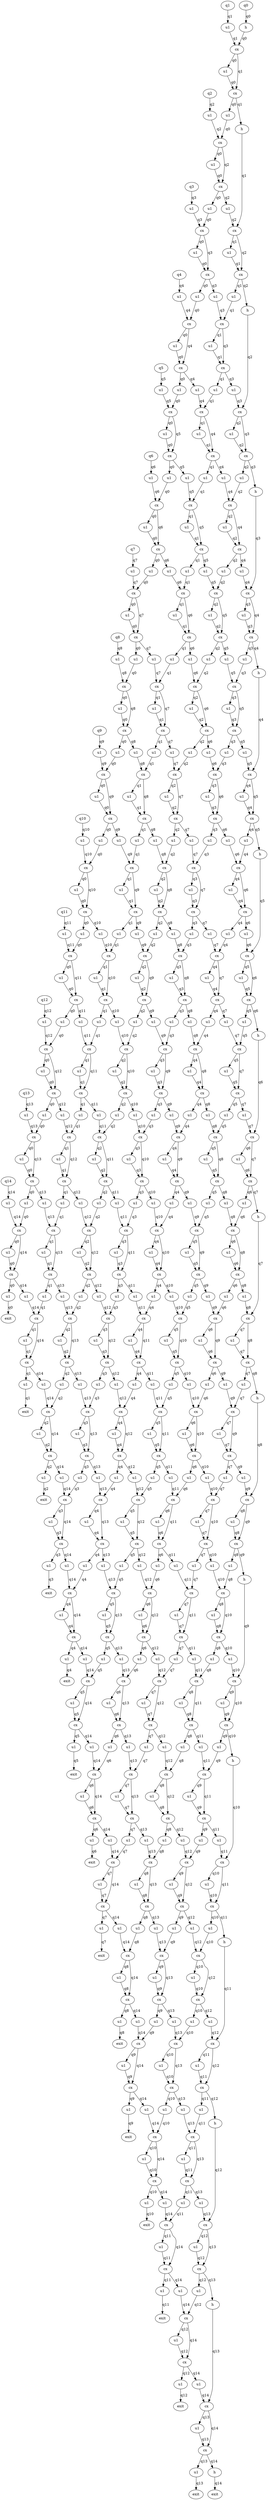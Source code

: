 digraph  {
h_0 [label=h, line=4, order=1];
u1_2 [label=u1, line=5, order=2];
cx_4 [label=cx, line=6, order=3];
u1_7 [label=u1, line=7, order=4];
cx_9 [label=cx, line=8, order=5];
u1_12 [label=u1, line=9, order=6];
h_14 [label=h, line=10, order=7];
u1_16 [label=u1, line=11, order=8];
cx_18 [label=cx, line=12, order=9];
u1_21 [label=u1, line=13, order=10];
cx_23 [label=cx, line=14, order=11];
u1_26 [label=u1, line=15, order=12];
u1_28 [label=u1, line=16, order=13];
cx_30 [label=cx, line=17, order=14];
u1_33 [label=u1, line=18, order=15];
cx_35 [label=cx, line=19, order=16];
u1_38 [label=u1, line=20, order=17];
h_40 [label=h, line=21, order=18];
u1_42 [label=u1, line=22, order=19];
cx_44 [label=cx, line=23, order=20];
u1_47 [label=u1, line=24, order=21];
cx_49 [label=cx, line=25, order=22];
u1_52 [label=u1, line=26, order=23];
u1_54 [label=u1, line=27, order=24];
cx_56 [label=cx, line=28, order=25];
u1_59 [label=u1, line=29, order=26];
cx_61 [label=cx, line=30, order=27];
u1_64 [label=u1, line=31, order=28];
u1_66 [label=u1, line=32, order=29];
cx_68 [label=cx, line=33, order=30];
u1_71 [label=u1, line=34, order=31];
cx_73 [label=cx, line=35, order=32];
u1_76 [label=u1, line=36, order=33];
h_78 [label=h, line=37, order=34];
u1_80 [label=u1, line=38, order=35];
cx_82 [label=cx, line=39, order=36];
u1_85 [label=u1, line=40, order=37];
cx_87 [label=cx, line=41, order=38];
u1_90 [label=u1, line=42, order=39];
u1_92 [label=u1, line=43, order=40];
cx_94 [label=cx, line=44, order=41];
u1_97 [label=u1, line=45, order=42];
cx_99 [label=cx, line=46, order=43];
u1_102 [label=u1, line=47, order=44];
u1_104 [label=u1, line=48, order=45];
cx_106 [label=cx, line=49, order=46];
u1_109 [label=u1, line=50, order=47];
cx_111 [label=cx, line=51, order=48];
u1_114 [label=u1, line=52, order=49];
u1_116 [label=u1, line=53, order=50];
cx_118 [label=cx, line=54, order=51];
u1_121 [label=u1, line=55, order=52];
cx_123 [label=cx, line=56, order=53];
u1_126 [label=u1, line=57, order=54];
h_128 [label=h, line=58, order=55];
u1_130 [label=u1, line=59, order=56];
cx_132 [label=cx, line=60, order=57];
u1_135 [label=u1, line=61, order=58];
cx_137 [label=cx, line=62, order=59];
u1_140 [label=u1, line=63, order=60];
u1_142 [label=u1, line=64, order=61];
cx_144 [label=cx, line=65, order=62];
u1_147 [label=u1, line=66, order=63];
cx_149 [label=cx, line=67, order=64];
u1_152 [label=u1, line=68, order=65];
u1_154 [label=u1, line=69, order=66];
cx_156 [label=cx, line=70, order=67];
u1_159 [label=u1, line=71, order=68];
cx_161 [label=cx, line=72, order=69];
u1_164 [label=u1, line=73, order=70];
u1_166 [label=u1, line=74, order=71];
cx_168 [label=cx, line=75, order=72];
u1_171 [label=u1, line=76, order=73];
cx_173 [label=cx, line=77, order=74];
u1_176 [label=u1, line=78, order=75];
u1_178 [label=u1, line=79, order=76];
cx_180 [label=cx, line=80, order=77];
u1_183 [label=u1, line=81, order=78];
cx_185 [label=cx, line=82, order=79];
u1_188 [label=u1, line=83, order=80];
h_190 [label=h, line=84, order=81];
u1_192 [label=u1, line=85, order=82];
cx_194 [label=cx, line=86, order=83];
u1_197 [label=u1, line=87, order=84];
cx_199 [label=cx, line=88, order=85];
u1_202 [label=u1, line=89, order=86];
u1_204 [label=u1, line=90, order=87];
cx_206 [label=cx, line=91, order=88];
u1_209 [label=u1, line=92, order=89];
cx_211 [label=cx, line=93, order=90];
u1_214 [label=u1, line=94, order=91];
u1_216 [label=u1, line=95, order=92];
cx_218 [label=cx, line=96, order=93];
u1_221 [label=u1, line=97, order=94];
cx_223 [label=cx, line=98, order=95];
u1_226 [label=u1, line=99, order=96];
u1_228 [label=u1, line=100, order=97];
cx_230 [label=cx, line=101, order=98];
u1_233 [label=u1, line=102, order=99];
cx_235 [label=cx, line=103, order=100];
u1_238 [label=u1, line=104, order=101];
u1_240 [label=u1, line=105, order=102];
cx_242 [label=cx, line=106, order=103];
u1_245 [label=u1, line=107, order=104];
cx_247 [label=cx, line=108, order=105];
u1_250 [label=u1, line=109, order=106];
u1_252 [label=u1, line=110, order=107];
cx_254 [label=cx, line=111, order=108];
u1_257 [label=u1, line=112, order=109];
cx_259 [label=cx, line=113, order=110];
u1_262 [label=u1, line=114, order=111];
h_264 [label=h, line=115, order=112];
u1_266 [label=u1, line=116, order=113];
cx_268 [label=cx, line=117, order=114];
u1_271 [label=u1, line=118, order=115];
cx_273 [label=cx, line=119, order=116];
u1_276 [label=u1, line=120, order=117];
u1_278 [label=u1, line=121, order=118];
cx_280 [label=cx, line=122, order=119];
u1_283 [label=u1, line=123, order=120];
cx_285 [label=cx, line=124, order=121];
u1_288 [label=u1, line=125, order=122];
u1_290 [label=u1, line=126, order=123];
cx_292 [label=cx, line=127, order=124];
u1_295 [label=u1, line=128, order=125];
cx_297 [label=cx, line=129, order=126];
u1_300 [label=u1, line=130, order=127];
u1_302 [label=u1, line=131, order=128];
cx_304 [label=cx, line=132, order=129];
u1_307 [label=u1, line=133, order=130];
cx_309 [label=cx, line=134, order=131];
u1_312 [label=u1, line=135, order=132];
u1_314 [label=u1, line=136, order=133];
cx_316 [label=cx, line=137, order=134];
u1_319 [label=u1, line=138, order=135];
cx_321 [label=cx, line=139, order=136];
u1_324 [label=u1, line=140, order=137];
u1_326 [label=u1, line=141, order=138];
cx_328 [label=cx, line=142, order=139];
u1_331 [label=u1, line=143, order=140];
cx_333 [label=cx, line=144, order=141];
u1_336 [label=u1, line=145, order=142];
u1_338 [label=u1, line=146, order=143];
cx_340 [label=cx, line=147, order=144];
u1_343 [label=u1, line=148, order=145];
cx_345 [label=cx, line=149, order=146];
u1_348 [label=u1, line=150, order=147];
h_350 [label=h, line=151, order=148];
u1_352 [label=u1, line=152, order=149];
cx_354 [label=cx, line=153, order=150];
u1_357 [label=u1, line=154, order=151];
cx_359 [label=cx, line=155, order=152];
u1_362 [label=u1, line=156, order=153];
u1_364 [label=u1, line=157, order=154];
cx_366 [label=cx, line=158, order=155];
u1_369 [label=u1, line=159, order=156];
cx_371 [label=cx, line=160, order=157];
u1_374 [label=u1, line=161, order=158];
u1_376 [label=u1, line=162, order=159];
cx_378 [label=cx, line=163, order=160];
u1_381 [label=u1, line=164, order=161];
cx_383 [label=cx, line=165, order=162];
u1_386 [label=u1, line=166, order=163];
u1_388 [label=u1, line=167, order=164];
cx_390 [label=cx, line=168, order=165];
u1_393 [label=u1, line=169, order=166];
cx_395 [label=cx, line=170, order=167];
u1_398 [label=u1, line=171, order=168];
u1_400 [label=u1, line=172, order=169];
cx_402 [label=cx, line=173, order=170];
u1_405 [label=u1, line=174, order=171];
cx_407 [label=cx, line=175, order=172];
u1_410 [label=u1, line=176, order=173];
u1_412 [label=u1, line=177, order=174];
cx_414 [label=cx, line=178, order=175];
u1_417 [label=u1, line=179, order=176];
cx_419 [label=cx, line=180, order=177];
u1_422 [label=u1, line=181, order=178];
u1_424 [label=u1, line=182, order=179];
cx_426 [label=cx, line=183, order=180];
u1_429 [label=u1, line=184, order=181];
cx_431 [label=cx, line=185, order=182];
u1_434 [label=u1, line=186, order=183];
u1_436 [label=u1, line=187, order=184];
cx_438 [label=cx, line=188, order=185];
u1_441 [label=u1, line=189, order=186];
cx_443 [label=cx, line=190, order=187];
u1_446 [label=u1, line=191, order=188];
h_448 [label=h, line=192, order=189];
u1_450 [label=u1, line=193, order=190];
cx_452 [label=cx, line=194, order=191];
u1_455 [label=u1, line=195, order=192];
cx_457 [label=cx, line=196, order=193];
u1_460 [label=u1, line=197, order=194];
u1_462 [label=u1, line=198, order=195];
cx_464 [label=cx, line=199, order=196];
u1_467 [label=u1, line=200, order=197];
cx_469 [label=cx, line=201, order=198];
u1_472 [label=u1, line=202, order=199];
u1_474 [label=u1, line=203, order=200];
cx_476 [label=cx, line=204, order=201];
u1_479 [label=u1, line=205, order=202];
cx_481 [label=cx, line=206, order=203];
u1_484 [label=u1, line=207, order=204];
u1_486 [label=u1, line=208, order=205];
cx_488 [label=cx, line=209, order=206];
u1_491 [label=u1, line=210, order=207];
cx_493 [label=cx, line=211, order=208];
u1_496 [label=u1, line=212, order=209];
u1_498 [label=u1, line=213, order=210];
cx_500 [label=cx, line=214, order=211];
u1_503 [label=u1, line=215, order=212];
cx_505 [label=cx, line=216, order=213];
u1_508 [label=u1, line=217, order=214];
u1_510 [label=u1, line=218, order=215];
cx_512 [label=cx, line=219, order=216];
u1_515 [label=u1, line=220, order=217];
cx_517 [label=cx, line=221, order=218];
u1_520 [label=u1, line=222, order=219];
u1_522 [label=u1, line=223, order=220];
cx_524 [label=cx, line=224, order=221];
u1_527 [label=u1, line=225, order=222];
cx_529 [label=cx, line=226, order=223];
u1_532 [label=u1, line=227, order=224];
u1_534 [label=u1, line=228, order=225];
cx_536 [label=cx, line=229, order=226];
u1_539 [label=u1, line=230, order=227];
cx_541 [label=cx, line=231, order=228];
u1_544 [label=u1, line=232, order=229];
u1_546 [label=u1, line=233, order=230];
cx_548 [label=cx, line=234, order=231];
u1_551 [label=u1, line=235, order=232];
cx_553 [label=cx, line=236, order=233];
u1_556 [label=u1, line=237, order=234];
h_558 [label=h, line=238, order=235];
u1_560 [label=u1, line=239, order=236];
cx_562 [label=cx, line=240, order=237];
u1_565 [label=u1, line=241, order=238];
cx_567 [label=cx, line=242, order=239];
u1_570 [label=u1, line=243, order=240];
u1_572 [label=u1, line=244, order=241];
cx_574 [label=cx, line=245, order=242];
u1_577 [label=u1, line=246, order=243];
cx_579 [label=cx, line=247, order=244];
u1_582 [label=u1, line=248, order=245];
u1_584 [label=u1, line=249, order=246];
cx_586 [label=cx, line=250, order=247];
u1_589 [label=u1, line=251, order=248];
cx_591 [label=cx, line=252, order=249];
u1_594 [label=u1, line=253, order=250];
u1_596 [label=u1, line=254, order=251];
cx_598 [label=cx, line=255, order=252];
u1_601 [label=u1, line=256, order=253];
cx_603 [label=cx, line=257, order=254];
u1_606 [label=u1, line=258, order=255];
u1_608 [label=u1, line=259, order=256];
cx_610 [label=cx, line=260, order=257];
u1_613 [label=u1, line=261, order=258];
cx_615 [label=cx, line=262, order=259];
u1_618 [label=u1, line=263, order=260];
u1_620 [label=u1, line=264, order=261];
cx_622 [label=cx, line=265, order=262];
u1_625 [label=u1, line=266, order=263];
cx_627 [label=cx, line=267, order=264];
u1_630 [label=u1, line=268, order=265];
u1_632 [label=u1, line=269, order=266];
cx_634 [label=cx, line=270, order=267];
u1_637 [label=u1, line=271, order=268];
cx_639 [label=cx, line=272, order=269];
u1_642 [label=u1, line=273, order=270];
u1_644 [label=u1, line=274, order=271];
cx_646 [label=cx, line=275, order=272];
u1_649 [label=u1, line=276, order=273];
cx_651 [label=cx, line=277, order=274];
u1_654 [label=u1, line=278, order=275];
u1_656 [label=u1, line=279, order=276];
cx_658 [label=cx, line=280, order=277];
u1_661 [label=u1, line=281, order=278];
cx_663 [label=cx, line=282, order=279];
u1_666 [label=u1, line=283, order=280];
u1_668 [label=u1, line=284, order=281];
cx_670 [label=cx, line=285, order=282];
u1_673 [label=u1, line=286, order=283];
cx_675 [label=cx, line=287, order=284];
u1_678 [label=u1, line=288, order=285];
h_680 [label=h, line=289, order=286];
u1_682 [label=u1, line=290, order=287];
cx_684 [label=cx, line=291, order=288];
u1_687 [label=u1, line=292, order=289];
cx_689 [label=cx, line=293, order=290];
u1_692 [label=u1, line=294, order=291];
u1_694 [label=u1, line=295, order=292];
cx_696 [label=cx, line=296, order=293];
u1_699 [label=u1, line=297, order=294];
cx_701 [label=cx, line=298, order=295];
u1_704 [label=u1, line=299, order=296];
u1_706 [label=u1, line=300, order=297];
cx_708 [label=cx, line=301, order=298];
u1_711 [label=u1, line=302, order=299];
cx_713 [label=cx, line=303, order=300];
u1_716 [label=u1, line=304, order=301];
u1_718 [label=u1, line=305, order=302];
cx_720 [label=cx, line=306, order=303];
u1_723 [label=u1, line=307, order=304];
cx_725 [label=cx, line=308, order=305];
u1_728 [label=u1, line=309, order=306];
u1_730 [label=u1, line=310, order=307];
cx_732 [label=cx, line=311, order=308];
u1_735 [label=u1, line=312, order=309];
cx_737 [label=cx, line=313, order=310];
u1_740 [label=u1, line=314, order=311];
u1_742 [label=u1, line=315, order=312];
cx_744 [label=cx, line=316, order=313];
u1_747 [label=u1, line=317, order=314];
cx_749 [label=cx, line=318, order=315];
u1_752 [label=u1, line=319, order=316];
u1_754 [label=u1, line=320, order=317];
cx_756 [label=cx, line=321, order=318];
u1_759 [label=u1, line=322, order=319];
cx_761 [label=cx, line=323, order=320];
u1_764 [label=u1, line=324, order=321];
u1_766 [label=u1, line=325, order=322];
cx_768 [label=cx, line=326, order=323];
u1_771 [label=u1, line=327, order=324];
cx_773 [label=cx, line=328, order=325];
u1_776 [label=u1, line=329, order=326];
u1_778 [label=u1, line=330, order=327];
cx_780 [label=cx, line=331, order=328];
u1_783 [label=u1, line=332, order=329];
cx_785 [label=cx, line=333, order=330];
u1_788 [label=u1, line=334, order=331];
u1_790 [label=u1, line=335, order=332];
cx_792 [label=cx, line=336, order=333];
u1_795 [label=u1, line=337, order=334];
cx_797 [label=cx, line=338, order=335];
u1_800 [label=u1, line=339, order=336];
u1_802 [label=u1, line=340, order=337];
cx_804 [label=cx, line=341, order=338];
u1_807 [label=u1, line=342, order=339];
cx_809 [label=cx, line=343, order=340];
u1_812 [label=u1, line=344, order=341];
h_814 [label=h, line=345, order=342];
u1_816 [label=u1, line=346, order=343];
cx_818 [label=cx, line=347, order=344];
u1_821 [label=u1, line=348, order=345];
cx_823 [label=cx, line=349, order=346];
u1_826 [label=u1, line=350, order=347];
u1_828 [label=u1, line=351, order=348];
cx_830 [label=cx, line=352, order=349];
u1_833 [label=u1, line=353, order=350];
cx_835 [label=cx, line=354, order=351];
u1_838 [label=u1, line=355, order=352];
u1_840 [label=u1, line=356, order=353];
cx_842 [label=cx, line=357, order=354];
u1_845 [label=u1, line=358, order=355];
cx_847 [label=cx, line=359, order=356];
u1_850 [label=u1, line=360, order=357];
u1_852 [label=u1, line=361, order=358];
cx_854 [label=cx, line=362, order=359];
u1_857 [label=u1, line=363, order=360];
cx_859 [label=cx, line=364, order=361];
u1_862 [label=u1, line=365, order=362];
u1_864 [label=u1, line=366, order=363];
cx_866 [label=cx, line=367, order=364];
u1_869 [label=u1, line=368, order=365];
cx_871 [label=cx, line=369, order=366];
u1_874 [label=u1, line=370, order=367];
u1_876 [label=u1, line=371, order=368];
cx_878 [label=cx, line=372, order=369];
u1_881 [label=u1, line=373, order=370];
cx_883 [label=cx, line=374, order=371];
u1_886 [label=u1, line=375, order=372];
u1_888 [label=u1, line=376, order=373];
cx_890 [label=cx, line=377, order=374];
u1_893 [label=u1, line=378, order=375];
cx_895 [label=cx, line=379, order=376];
u1_898 [label=u1, line=380, order=377];
u1_900 [label=u1, line=381, order=378];
cx_902 [label=cx, line=382, order=379];
u1_905 [label=u1, line=383, order=380];
cx_907 [label=cx, line=384, order=381];
u1_910 [label=u1, line=385, order=382];
u1_912 [label=u1, line=386, order=383];
cx_914 [label=cx, line=387, order=384];
u1_917 [label=u1, line=388, order=385];
cx_919 [label=cx, line=389, order=386];
u1_922 [label=u1, line=390, order=387];
u1_924 [label=u1, line=391, order=388];
cx_926 [label=cx, line=392, order=389];
u1_929 [label=u1, line=393, order=390];
cx_931 [label=cx, line=394, order=391];
u1_934 [label=u1, line=395, order=392];
u1_936 [label=u1, line=396, order=393];
cx_938 [label=cx, line=397, order=394];
u1_941 [label=u1, line=398, order=395];
cx_943 [label=cx, line=399, order=396];
u1_946 [label=u1, line=400, order=397];
u1_948 [label=u1, line=401, order=398];
cx_950 [label=cx, line=402, order=399];
u1_953 [label=u1, line=403, order=400];
cx_955 [label=cx, line=404, order=401];
u1_958 [label=u1, line=405, order=402];
h_960 [label=h, line=406, order=403];
u1_962 [label=u1, line=407, order=404];
cx_964 [label=cx, line=408, order=405];
u1_967 [label=u1, line=409, order=406];
cx_969 [label=cx, line=410, order=407];
u1_972 [label=u1, line=411, order=408];
u1_974 [label=u1, line=412, order=409];
cx_976 [label=cx, line=413, order=410];
u1_979 [label=u1, line=414, order=411];
cx_981 [label=cx, line=415, order=412];
u1_984 [label=u1, line=416, order=413];
u1_986 [label=u1, line=417, order=414];
cx_988 [label=cx, line=418, order=415];
u1_991 [label=u1, line=419, order=416];
cx_993 [label=cx, line=420, order=417];
u1_996 [label=u1, line=421, order=418];
u1_998 [label=u1, line=422, order=419];
cx_1000 [label=cx, line=423, order=420];
u1_1003 [label=u1, line=424, order=421];
cx_1005 [label=cx, line=425, order=422];
u1_1008 [label=u1, line=426, order=423];
u1_1010 [label=u1, line=427, order=424];
cx_1012 [label=cx, line=428, order=425];
u1_1015 [label=u1, line=429, order=426];
cx_1017 [label=cx, line=430, order=427];
u1_1020 [label=u1, line=431, order=428];
u1_1022 [label=u1, line=432, order=429];
cx_1024 [label=cx, line=433, order=430];
u1_1027 [label=u1, line=434, order=431];
cx_1029 [label=cx, line=435, order=432];
u1_1032 [label=u1, line=436, order=433];
u1_1034 [label=u1, line=437, order=434];
cx_1036 [label=cx, line=438, order=435];
u1_1039 [label=u1, line=439, order=436];
cx_1041 [label=cx, line=440, order=437];
u1_1044 [label=u1, line=441, order=438];
u1_1046 [label=u1, line=442, order=439];
cx_1048 [label=cx, line=443, order=440];
u1_1051 [label=u1, line=444, order=441];
cx_1053 [label=cx, line=445, order=442];
u1_1056 [label=u1, line=446, order=443];
u1_1058 [label=u1, line=447, order=444];
cx_1060 [label=cx, line=448, order=445];
u1_1063 [label=u1, line=449, order=446];
cx_1065 [label=cx, line=450, order=447];
u1_1068 [label=u1, line=451, order=448];
u1_1070 [label=u1, line=452, order=449];
cx_1072 [label=cx, line=453, order=450];
u1_1075 [label=u1, line=454, order=451];
cx_1077 [label=cx, line=455, order=452];
u1_1080 [label=u1, line=456, order=453];
u1_1082 [label=u1, line=457, order=454];
cx_1084 [label=cx, line=458, order=455];
u1_1087 [label=u1, line=459, order=456];
cx_1089 [label=cx, line=460, order=457];
u1_1092 [label=u1, line=461, order=458];
u1_1094 [label=u1, line=462, order=459];
cx_1096 [label=cx, line=463, order=460];
u1_1099 [label=u1, line=464, order=461];
cx_1101 [label=cx, line=465, order=462];
u1_1104 [label=u1, line=466, order=463];
u1_1106 [label=u1, line=467, order=464];
cx_1108 [label=cx, line=468, order=465];
u1_1111 [label=u1, line=469, order=466];
cx_1113 [label=cx, line=470, order=467];
u1_1116 [label=u1, line=471, order=468];
h_1118 [label=h, line=472, order=469];
u1_1120 [label=u1, line=473, order=470];
cx_1122 [label=cx, line=474, order=471];
u1_1125 [label=u1, line=475, order=472];
cx_1127 [label=cx, line=476, order=473];
u1_1130 [label=u1, line=477, order=474];
q0_exit_1131 [label=exit, order=8747];
u1_1132 [label=u1, line=478, order=475];
cx_1134 [label=cx, line=479, order=476];
u1_1137 [label=u1, line=480, order=477];
cx_1139 [label=cx, line=481, order=478];
u1_1142 [label=u1, line=482, order=479];
q1_exit_1143 [label=exit, order=8747];
u1_1144 [label=u1, line=483, order=480];
cx_1146 [label=cx, line=484, order=481];
u1_1149 [label=u1, line=485, order=482];
cx_1151 [label=cx, line=486, order=483];
u1_1154 [label=u1, line=487, order=484];
q2_exit_1155 [label=exit, order=8747];
u1_1156 [label=u1, line=488, order=485];
cx_1158 [label=cx, line=489, order=486];
u1_1161 [label=u1, line=490, order=487];
cx_1163 [label=cx, line=491, order=488];
u1_1166 [label=u1, line=492, order=489];
q3_exit_1167 [label=exit, order=8747];
u1_1168 [label=u1, line=493, order=490];
cx_1170 [label=cx, line=494, order=491];
u1_1173 [label=u1, line=495, order=492];
cx_1175 [label=cx, line=496, order=493];
u1_1178 [label=u1, line=497, order=494];
q4_exit_1179 [label=exit, order=8747];
u1_1180 [label=u1, line=498, order=495];
cx_1182 [label=cx, line=499, order=496];
u1_1185 [label=u1, line=500, order=497];
cx_1187 [label=cx, line=501, order=498];
u1_1190 [label=u1, line=502, order=499];
q5_exit_1191 [label=exit, order=8747];
u1_1192 [label=u1, line=503, order=500];
cx_1194 [label=cx, line=504, order=501];
u1_1197 [label=u1, line=505, order=502];
cx_1199 [label=cx, line=506, order=503];
u1_1202 [label=u1, line=507, order=504];
q6_exit_1203 [label=exit, order=8747];
u1_1204 [label=u1, line=508, order=505];
cx_1206 [label=cx, line=509, order=506];
u1_1209 [label=u1, line=510, order=507];
cx_1211 [label=cx, line=511, order=508];
u1_1214 [label=u1, line=512, order=509];
q7_exit_1215 [label=exit, order=8747];
u1_1216 [label=u1, line=513, order=510];
cx_1218 [label=cx, line=514, order=511];
u1_1221 [label=u1, line=515, order=512];
cx_1223 [label=cx, line=516, order=513];
u1_1226 [label=u1, line=517, order=514];
q8_exit_1227 [label=exit, order=8747];
u1_1228 [label=u1, line=518, order=515];
cx_1230 [label=cx, line=519, order=516];
u1_1233 [label=u1, line=520, order=517];
cx_1235 [label=cx, line=521, order=518];
u1_1238 [label=u1, line=522, order=519];
q9_exit_1239 [label=exit, order=8747];
u1_1240 [label=u1, line=523, order=520];
cx_1242 [label=cx, line=524, order=521];
u1_1245 [label=u1, line=525, order=522];
cx_1247 [label=cx, line=526, order=523];
u1_1250 [label=u1, line=527, order=524];
q10_exit_1251 [label=exit, order=8747];
u1_1252 [label=u1, line=528, order=525];
cx_1254 [label=cx, line=529, order=526];
u1_1257 [label=u1, line=530, order=527];
cx_1259 [label=cx, line=531, order=528];
u1_1262 [label=u1, line=532, order=529];
q11_exit_1263 [label=exit, order=8747];
u1_1264 [label=u1, line=533, order=530];
cx_1266 [label=cx, line=534, order=531];
u1_1269 [label=u1, line=535, order=532];
cx_1271 [label=cx, line=536, order=533];
u1_1274 [label=u1, line=537, order=534];
q12_exit_1275 [label=exit, order=8747];
u1_1276 [label=u1, line=538, order=535];
cx_1278 [label=cx, line=539, order=536];
u1_1281 [label=u1, line=540, order=537];
cx_1283 [label=cx, line=541, order=538];
u1_1286 [label=u1, line=542, order=539];
q13_exit_1287 [label=exit, order=8747];
h_1288 [label=h, line=543, order=540];
q14_exit_1289 [label=exit, order=8747];
q0 [label=q0, order=0];
q1 [label=q1, order=0];
q2 [label=q2, order=0];
q3 [label=q3, order=0];
q4 [label=q4, order=0];
q5 [label=q5, order=0];
q6 [label=q6, order=0];
q7 [label=q7, order=0];
q8 [label=q8, order=0];
q9 [label=q9, order=0];
q10 [label=q10, order=0];
q11 [label=q11, order=0];
q12 [label=q12, order=0];
q13 [label=q13, order=0];
q14 [label=q14, order=0];
h_0 -> cx_4  [key=0, label=q0];
u1_2 -> cx_4  [key=0, label=q1];
cx_4 -> u1_7  [key=0, label=q0];
cx_4 -> cx_9  [key=0, label=q1];
u1_7 -> cx_9  [key=0, label=q0];
cx_9 -> u1_12  [key=0, label=q0];
cx_9 -> h_14  [key=0, label=q1];
u1_12 -> cx_18  [key=0, label=q0];
h_14 -> cx_30  [key=0, label=q1];
u1_16 -> cx_18  [key=0, label=q2];
cx_18 -> u1_21  [key=0, label=q0];
cx_18 -> cx_23  [key=0, label=q2];
u1_21 -> cx_23  [key=0, label=q0];
cx_23 -> u1_26  [key=0, label=q0];
cx_23 -> u1_28  [key=0, label=q2];
u1_26 -> cx_44  [key=0, label=q0];
u1_28 -> cx_30  [key=0, label=q2];
cx_30 -> u1_33  [key=0, label=q1];
cx_30 -> cx_35  [key=0, label=q2];
u1_33 -> cx_35  [key=0, label=q1];
cx_35 -> u1_38  [key=0, label=q1];
cx_35 -> h_40  [key=0, label=q2];
u1_38 -> cx_56  [key=0, label=q1];
h_40 -> cx_68  [key=0, label=q2];
u1_42 -> cx_44  [key=0, label=q3];
cx_44 -> u1_47  [key=0, label=q0];
cx_44 -> cx_49  [key=0, label=q3];
u1_47 -> cx_49  [key=0, label=q0];
cx_49 -> u1_52  [key=0, label=q0];
cx_49 -> u1_54  [key=0, label=q3];
u1_52 -> cx_82  [key=0, label=q0];
u1_54 -> cx_56  [key=0, label=q3];
cx_56 -> u1_59  [key=0, label=q1];
cx_56 -> cx_61  [key=0, label=q3];
u1_59 -> cx_61  [key=0, label=q1];
cx_61 -> u1_64  [key=0, label=q1];
cx_61 -> u1_66  [key=0, label=q3];
u1_64 -> cx_94  [key=0, label=q1];
u1_66 -> cx_68  [key=0, label=q3];
cx_68 -> u1_71  [key=0, label=q2];
cx_68 -> cx_73  [key=0, label=q3];
u1_71 -> cx_73  [key=0, label=q2];
cx_73 -> u1_76  [key=0, label=q2];
cx_73 -> h_78  [key=0, label=q3];
u1_76 -> cx_106  [key=0, label=q2];
h_78 -> cx_118  [key=0, label=q3];
u1_80 -> cx_82  [key=0, label=q4];
cx_82 -> u1_85  [key=0, label=q0];
cx_82 -> cx_87  [key=0, label=q4];
u1_85 -> cx_87  [key=0, label=q0];
cx_87 -> u1_90  [key=0, label=q0];
cx_87 -> u1_92  [key=0, label=q4];
u1_90 -> cx_132  [key=0, label=q0];
u1_92 -> cx_94  [key=0, label=q4];
cx_94 -> u1_97  [key=0, label=q1];
cx_94 -> cx_99  [key=0, label=q4];
u1_97 -> cx_99  [key=0, label=q1];
cx_99 -> u1_102  [key=0, label=q1];
cx_99 -> u1_104  [key=0, label=q4];
u1_102 -> cx_144  [key=0, label=q1];
u1_104 -> cx_106  [key=0, label=q4];
cx_106 -> u1_109  [key=0, label=q2];
cx_106 -> cx_111  [key=0, label=q4];
u1_109 -> cx_111  [key=0, label=q2];
cx_111 -> u1_114  [key=0, label=q2];
cx_111 -> u1_116  [key=0, label=q4];
u1_114 -> cx_156  [key=0, label=q2];
u1_116 -> cx_118  [key=0, label=q4];
cx_118 -> u1_121  [key=0, label=q3];
cx_118 -> cx_123  [key=0, label=q4];
u1_121 -> cx_123  [key=0, label=q3];
cx_123 -> u1_126  [key=0, label=q3];
cx_123 -> h_128  [key=0, label=q4];
u1_126 -> cx_168  [key=0, label=q3];
h_128 -> cx_180  [key=0, label=q4];
u1_130 -> cx_132  [key=0, label=q5];
cx_132 -> u1_135  [key=0, label=q0];
cx_132 -> cx_137  [key=0, label=q5];
u1_135 -> cx_137  [key=0, label=q0];
cx_137 -> u1_140  [key=0, label=q0];
cx_137 -> u1_142  [key=0, label=q5];
u1_140 -> cx_194  [key=0, label=q0];
u1_142 -> cx_144  [key=0, label=q5];
cx_144 -> u1_147  [key=0, label=q1];
cx_144 -> cx_149  [key=0, label=q5];
u1_147 -> cx_149  [key=0, label=q1];
cx_149 -> u1_152  [key=0, label=q1];
cx_149 -> u1_154  [key=0, label=q5];
u1_152 -> cx_206  [key=0, label=q1];
u1_154 -> cx_156  [key=0, label=q5];
cx_156 -> u1_159  [key=0, label=q2];
cx_156 -> cx_161  [key=0, label=q5];
u1_159 -> cx_161  [key=0, label=q2];
cx_161 -> u1_164  [key=0, label=q2];
cx_161 -> u1_166  [key=0, label=q5];
u1_164 -> cx_218  [key=0, label=q2];
u1_166 -> cx_168  [key=0, label=q5];
cx_168 -> u1_171  [key=0, label=q3];
cx_168 -> cx_173  [key=0, label=q5];
u1_171 -> cx_173  [key=0, label=q3];
cx_173 -> u1_176  [key=0, label=q3];
cx_173 -> u1_178  [key=0, label=q5];
u1_176 -> cx_230  [key=0, label=q3];
u1_178 -> cx_180  [key=0, label=q5];
cx_180 -> u1_183  [key=0, label=q4];
cx_180 -> cx_185  [key=0, label=q5];
u1_183 -> cx_185  [key=0, label=q4];
cx_185 -> u1_188  [key=0, label=q4];
cx_185 -> h_190  [key=0, label=q5];
u1_188 -> cx_242  [key=0, label=q4];
h_190 -> cx_254  [key=0, label=q5];
u1_192 -> cx_194  [key=0, label=q6];
cx_194 -> u1_197  [key=0, label=q0];
cx_194 -> cx_199  [key=0, label=q6];
u1_197 -> cx_199  [key=0, label=q0];
cx_199 -> u1_202  [key=0, label=q0];
cx_199 -> u1_204  [key=0, label=q6];
u1_202 -> cx_268  [key=0, label=q0];
u1_204 -> cx_206  [key=0, label=q6];
cx_206 -> u1_209  [key=0, label=q1];
cx_206 -> cx_211  [key=0, label=q6];
u1_209 -> cx_211  [key=0, label=q1];
cx_211 -> u1_214  [key=0, label=q1];
cx_211 -> u1_216  [key=0, label=q6];
u1_214 -> cx_280  [key=0, label=q1];
u1_216 -> cx_218  [key=0, label=q6];
cx_218 -> u1_221  [key=0, label=q2];
cx_218 -> cx_223  [key=0, label=q6];
u1_221 -> cx_223  [key=0, label=q2];
cx_223 -> u1_226  [key=0, label=q2];
cx_223 -> u1_228  [key=0, label=q6];
u1_226 -> cx_292  [key=0, label=q2];
u1_228 -> cx_230  [key=0, label=q6];
cx_230 -> u1_233  [key=0, label=q3];
cx_230 -> cx_235  [key=0, label=q6];
u1_233 -> cx_235  [key=0, label=q3];
cx_235 -> u1_238  [key=0, label=q3];
cx_235 -> u1_240  [key=0, label=q6];
u1_238 -> cx_304  [key=0, label=q3];
u1_240 -> cx_242  [key=0, label=q6];
cx_242 -> u1_245  [key=0, label=q4];
cx_242 -> cx_247  [key=0, label=q6];
u1_245 -> cx_247  [key=0, label=q4];
cx_247 -> u1_250  [key=0, label=q4];
cx_247 -> u1_252  [key=0, label=q6];
u1_250 -> cx_316  [key=0, label=q4];
u1_252 -> cx_254  [key=0, label=q6];
cx_254 -> u1_257  [key=0, label=q5];
cx_254 -> cx_259  [key=0, label=q6];
u1_257 -> cx_259  [key=0, label=q5];
cx_259 -> u1_262  [key=0, label=q5];
cx_259 -> h_264  [key=0, label=q6];
u1_262 -> cx_328  [key=0, label=q5];
h_264 -> cx_340  [key=0, label=q6];
u1_266 -> cx_268  [key=0, label=q7];
cx_268 -> u1_271  [key=0, label=q0];
cx_268 -> cx_273  [key=0, label=q7];
u1_271 -> cx_273  [key=0, label=q0];
cx_273 -> u1_276  [key=0, label=q0];
cx_273 -> u1_278  [key=0, label=q7];
u1_276 -> cx_354  [key=0, label=q0];
u1_278 -> cx_280  [key=0, label=q7];
cx_280 -> u1_283  [key=0, label=q1];
cx_280 -> cx_285  [key=0, label=q7];
u1_283 -> cx_285  [key=0, label=q1];
cx_285 -> u1_288  [key=0, label=q1];
cx_285 -> u1_290  [key=0, label=q7];
u1_288 -> cx_366  [key=0, label=q1];
u1_290 -> cx_292  [key=0, label=q7];
cx_292 -> u1_295  [key=0, label=q2];
cx_292 -> cx_297  [key=0, label=q7];
u1_295 -> cx_297  [key=0, label=q2];
cx_297 -> u1_300  [key=0, label=q2];
cx_297 -> u1_302  [key=0, label=q7];
u1_300 -> cx_378  [key=0, label=q2];
u1_302 -> cx_304  [key=0, label=q7];
cx_304 -> u1_307  [key=0, label=q3];
cx_304 -> cx_309  [key=0, label=q7];
u1_307 -> cx_309  [key=0, label=q3];
cx_309 -> u1_312  [key=0, label=q3];
cx_309 -> u1_314  [key=0, label=q7];
u1_312 -> cx_390  [key=0, label=q3];
u1_314 -> cx_316  [key=0, label=q7];
cx_316 -> u1_319  [key=0, label=q4];
cx_316 -> cx_321  [key=0, label=q7];
u1_319 -> cx_321  [key=0, label=q4];
cx_321 -> u1_324  [key=0, label=q4];
cx_321 -> u1_326  [key=0, label=q7];
u1_324 -> cx_402  [key=0, label=q4];
u1_326 -> cx_328  [key=0, label=q7];
cx_328 -> u1_331  [key=0, label=q5];
cx_328 -> cx_333  [key=0, label=q7];
u1_331 -> cx_333  [key=0, label=q5];
cx_333 -> u1_336  [key=0, label=q5];
cx_333 -> u1_338  [key=0, label=q7];
u1_336 -> cx_414  [key=0, label=q5];
u1_338 -> cx_340  [key=0, label=q7];
cx_340 -> u1_343  [key=0, label=q6];
cx_340 -> cx_345  [key=0, label=q7];
u1_343 -> cx_345  [key=0, label=q6];
cx_345 -> u1_348  [key=0, label=q6];
cx_345 -> h_350  [key=0, label=q7];
u1_348 -> cx_426  [key=0, label=q6];
h_350 -> cx_438  [key=0, label=q7];
u1_352 -> cx_354  [key=0, label=q8];
cx_354 -> u1_357  [key=0, label=q0];
cx_354 -> cx_359  [key=0, label=q8];
u1_357 -> cx_359  [key=0, label=q0];
cx_359 -> u1_362  [key=0, label=q0];
cx_359 -> u1_364  [key=0, label=q8];
u1_362 -> cx_452  [key=0, label=q0];
u1_364 -> cx_366  [key=0, label=q8];
cx_366 -> u1_369  [key=0, label=q1];
cx_366 -> cx_371  [key=0, label=q8];
u1_369 -> cx_371  [key=0, label=q1];
cx_371 -> u1_374  [key=0, label=q1];
cx_371 -> u1_376  [key=0, label=q8];
u1_374 -> cx_464  [key=0, label=q1];
u1_376 -> cx_378  [key=0, label=q8];
cx_378 -> u1_381  [key=0, label=q2];
cx_378 -> cx_383  [key=0, label=q8];
u1_381 -> cx_383  [key=0, label=q2];
cx_383 -> u1_386  [key=0, label=q2];
cx_383 -> u1_388  [key=0, label=q8];
u1_386 -> cx_476  [key=0, label=q2];
u1_388 -> cx_390  [key=0, label=q8];
cx_390 -> u1_393  [key=0, label=q3];
cx_390 -> cx_395  [key=0, label=q8];
u1_393 -> cx_395  [key=0, label=q3];
cx_395 -> u1_398  [key=0, label=q3];
cx_395 -> u1_400  [key=0, label=q8];
u1_398 -> cx_488  [key=0, label=q3];
u1_400 -> cx_402  [key=0, label=q8];
cx_402 -> u1_405  [key=0, label=q4];
cx_402 -> cx_407  [key=0, label=q8];
u1_405 -> cx_407  [key=0, label=q4];
cx_407 -> u1_410  [key=0, label=q4];
cx_407 -> u1_412  [key=0, label=q8];
u1_410 -> cx_500  [key=0, label=q4];
u1_412 -> cx_414  [key=0, label=q8];
cx_414 -> u1_417  [key=0, label=q5];
cx_414 -> cx_419  [key=0, label=q8];
u1_417 -> cx_419  [key=0, label=q5];
cx_419 -> u1_422  [key=0, label=q5];
cx_419 -> u1_424  [key=0, label=q8];
u1_422 -> cx_512  [key=0, label=q5];
u1_424 -> cx_426  [key=0, label=q8];
cx_426 -> u1_429  [key=0, label=q6];
cx_426 -> cx_431  [key=0, label=q8];
u1_429 -> cx_431  [key=0, label=q6];
cx_431 -> u1_434  [key=0, label=q6];
cx_431 -> u1_436  [key=0, label=q8];
u1_434 -> cx_524  [key=0, label=q6];
u1_436 -> cx_438  [key=0, label=q8];
cx_438 -> u1_441  [key=0, label=q7];
cx_438 -> cx_443  [key=0, label=q8];
u1_441 -> cx_443  [key=0, label=q7];
cx_443 -> u1_446  [key=0, label=q7];
cx_443 -> h_448  [key=0, label=q8];
u1_446 -> cx_536  [key=0, label=q7];
h_448 -> cx_548  [key=0, label=q8];
u1_450 -> cx_452  [key=0, label=q9];
cx_452 -> u1_455  [key=0, label=q0];
cx_452 -> cx_457  [key=0, label=q9];
u1_455 -> cx_457  [key=0, label=q0];
cx_457 -> u1_460  [key=0, label=q0];
cx_457 -> u1_462  [key=0, label=q9];
u1_460 -> cx_562  [key=0, label=q0];
u1_462 -> cx_464  [key=0, label=q9];
cx_464 -> u1_467  [key=0, label=q1];
cx_464 -> cx_469  [key=0, label=q9];
u1_467 -> cx_469  [key=0, label=q1];
cx_469 -> u1_472  [key=0, label=q1];
cx_469 -> u1_474  [key=0, label=q9];
u1_472 -> cx_574  [key=0, label=q1];
u1_474 -> cx_476  [key=0, label=q9];
cx_476 -> u1_479  [key=0, label=q2];
cx_476 -> cx_481  [key=0, label=q9];
u1_479 -> cx_481  [key=0, label=q2];
cx_481 -> u1_484  [key=0, label=q2];
cx_481 -> u1_486  [key=0, label=q9];
u1_484 -> cx_586  [key=0, label=q2];
u1_486 -> cx_488  [key=0, label=q9];
cx_488 -> u1_491  [key=0, label=q3];
cx_488 -> cx_493  [key=0, label=q9];
u1_491 -> cx_493  [key=0, label=q3];
cx_493 -> u1_496  [key=0, label=q3];
cx_493 -> u1_498  [key=0, label=q9];
u1_496 -> cx_598  [key=0, label=q3];
u1_498 -> cx_500  [key=0, label=q9];
cx_500 -> u1_503  [key=0, label=q4];
cx_500 -> cx_505  [key=0, label=q9];
u1_503 -> cx_505  [key=0, label=q4];
cx_505 -> u1_508  [key=0, label=q4];
cx_505 -> u1_510  [key=0, label=q9];
u1_508 -> cx_610  [key=0, label=q4];
u1_510 -> cx_512  [key=0, label=q9];
cx_512 -> u1_515  [key=0, label=q5];
cx_512 -> cx_517  [key=0, label=q9];
u1_515 -> cx_517  [key=0, label=q5];
cx_517 -> u1_520  [key=0, label=q5];
cx_517 -> u1_522  [key=0, label=q9];
u1_520 -> cx_622  [key=0, label=q5];
u1_522 -> cx_524  [key=0, label=q9];
cx_524 -> u1_527  [key=0, label=q6];
cx_524 -> cx_529  [key=0, label=q9];
u1_527 -> cx_529  [key=0, label=q6];
cx_529 -> u1_532  [key=0, label=q6];
cx_529 -> u1_534  [key=0, label=q9];
u1_532 -> cx_634  [key=0, label=q6];
u1_534 -> cx_536  [key=0, label=q9];
cx_536 -> u1_539  [key=0, label=q7];
cx_536 -> cx_541  [key=0, label=q9];
u1_539 -> cx_541  [key=0, label=q7];
cx_541 -> u1_544  [key=0, label=q7];
cx_541 -> u1_546  [key=0, label=q9];
u1_544 -> cx_646  [key=0, label=q7];
u1_546 -> cx_548  [key=0, label=q9];
cx_548 -> u1_551  [key=0, label=q8];
cx_548 -> cx_553  [key=0, label=q9];
u1_551 -> cx_553  [key=0, label=q8];
cx_553 -> u1_556  [key=0, label=q8];
cx_553 -> h_558  [key=0, label=q9];
u1_556 -> cx_658  [key=0, label=q8];
h_558 -> cx_670  [key=0, label=q9];
u1_560 -> cx_562  [key=0, label=q10];
cx_562 -> u1_565  [key=0, label=q0];
cx_562 -> cx_567  [key=0, label=q10];
u1_565 -> cx_567  [key=0, label=q0];
cx_567 -> u1_570  [key=0, label=q0];
cx_567 -> u1_572  [key=0, label=q10];
u1_570 -> cx_684  [key=0, label=q0];
u1_572 -> cx_574  [key=0, label=q10];
cx_574 -> u1_577  [key=0, label=q1];
cx_574 -> cx_579  [key=0, label=q10];
u1_577 -> cx_579  [key=0, label=q1];
cx_579 -> u1_582  [key=0, label=q1];
cx_579 -> u1_584  [key=0, label=q10];
u1_582 -> cx_696  [key=0, label=q1];
u1_584 -> cx_586  [key=0, label=q10];
cx_586 -> u1_589  [key=0, label=q2];
cx_586 -> cx_591  [key=0, label=q10];
u1_589 -> cx_591  [key=0, label=q2];
cx_591 -> u1_594  [key=0, label=q2];
cx_591 -> u1_596  [key=0, label=q10];
u1_594 -> cx_708  [key=0, label=q2];
u1_596 -> cx_598  [key=0, label=q10];
cx_598 -> u1_601  [key=0, label=q3];
cx_598 -> cx_603  [key=0, label=q10];
u1_601 -> cx_603  [key=0, label=q3];
cx_603 -> u1_606  [key=0, label=q3];
cx_603 -> u1_608  [key=0, label=q10];
u1_606 -> cx_720  [key=0, label=q3];
u1_608 -> cx_610  [key=0, label=q10];
cx_610 -> u1_613  [key=0, label=q4];
cx_610 -> cx_615  [key=0, label=q10];
u1_613 -> cx_615  [key=0, label=q4];
cx_615 -> u1_618  [key=0, label=q4];
cx_615 -> u1_620  [key=0, label=q10];
u1_618 -> cx_732  [key=0, label=q4];
u1_620 -> cx_622  [key=0, label=q10];
cx_622 -> u1_625  [key=0, label=q5];
cx_622 -> cx_627  [key=0, label=q10];
u1_625 -> cx_627  [key=0, label=q5];
cx_627 -> u1_630  [key=0, label=q5];
cx_627 -> u1_632  [key=0, label=q10];
u1_630 -> cx_744  [key=0, label=q5];
u1_632 -> cx_634  [key=0, label=q10];
cx_634 -> u1_637  [key=0, label=q6];
cx_634 -> cx_639  [key=0, label=q10];
u1_637 -> cx_639  [key=0, label=q6];
cx_639 -> u1_642  [key=0, label=q6];
cx_639 -> u1_644  [key=0, label=q10];
u1_642 -> cx_756  [key=0, label=q6];
u1_644 -> cx_646  [key=0, label=q10];
cx_646 -> u1_649  [key=0, label=q7];
cx_646 -> cx_651  [key=0, label=q10];
u1_649 -> cx_651  [key=0, label=q7];
cx_651 -> u1_654  [key=0, label=q7];
cx_651 -> u1_656  [key=0, label=q10];
u1_654 -> cx_768  [key=0, label=q7];
u1_656 -> cx_658  [key=0, label=q10];
cx_658 -> u1_661  [key=0, label=q8];
cx_658 -> cx_663  [key=0, label=q10];
u1_661 -> cx_663  [key=0, label=q8];
cx_663 -> u1_666  [key=0, label=q8];
cx_663 -> u1_668  [key=0, label=q10];
u1_666 -> cx_780  [key=0, label=q8];
u1_668 -> cx_670  [key=0, label=q10];
cx_670 -> u1_673  [key=0, label=q9];
cx_670 -> cx_675  [key=0, label=q10];
u1_673 -> cx_675  [key=0, label=q9];
cx_675 -> u1_678  [key=0, label=q9];
cx_675 -> h_680  [key=0, label=q10];
u1_678 -> cx_792  [key=0, label=q9];
h_680 -> cx_804  [key=0, label=q10];
u1_682 -> cx_684  [key=0, label=q11];
cx_684 -> u1_687  [key=0, label=q0];
cx_684 -> cx_689  [key=0, label=q11];
u1_687 -> cx_689  [key=0, label=q0];
cx_689 -> u1_692  [key=0, label=q0];
cx_689 -> u1_694  [key=0, label=q11];
u1_692 -> cx_818  [key=0, label=q0];
u1_694 -> cx_696  [key=0, label=q11];
cx_696 -> u1_699  [key=0, label=q1];
cx_696 -> cx_701  [key=0, label=q11];
u1_699 -> cx_701  [key=0, label=q1];
cx_701 -> u1_704  [key=0, label=q1];
cx_701 -> u1_706  [key=0, label=q11];
u1_704 -> cx_830  [key=0, label=q1];
u1_706 -> cx_708  [key=0, label=q11];
cx_708 -> u1_711  [key=0, label=q2];
cx_708 -> cx_713  [key=0, label=q11];
u1_711 -> cx_713  [key=0, label=q2];
cx_713 -> u1_716  [key=0, label=q2];
cx_713 -> u1_718  [key=0, label=q11];
u1_716 -> cx_842  [key=0, label=q2];
u1_718 -> cx_720  [key=0, label=q11];
cx_720 -> u1_723  [key=0, label=q3];
cx_720 -> cx_725  [key=0, label=q11];
u1_723 -> cx_725  [key=0, label=q3];
cx_725 -> u1_728  [key=0, label=q3];
cx_725 -> u1_730  [key=0, label=q11];
u1_728 -> cx_854  [key=0, label=q3];
u1_730 -> cx_732  [key=0, label=q11];
cx_732 -> u1_735  [key=0, label=q4];
cx_732 -> cx_737  [key=0, label=q11];
u1_735 -> cx_737  [key=0, label=q4];
cx_737 -> u1_740  [key=0, label=q4];
cx_737 -> u1_742  [key=0, label=q11];
u1_740 -> cx_866  [key=0, label=q4];
u1_742 -> cx_744  [key=0, label=q11];
cx_744 -> u1_747  [key=0, label=q5];
cx_744 -> cx_749  [key=0, label=q11];
u1_747 -> cx_749  [key=0, label=q5];
cx_749 -> u1_752  [key=0, label=q5];
cx_749 -> u1_754  [key=0, label=q11];
u1_752 -> cx_878  [key=0, label=q5];
u1_754 -> cx_756  [key=0, label=q11];
cx_756 -> u1_759  [key=0, label=q6];
cx_756 -> cx_761  [key=0, label=q11];
u1_759 -> cx_761  [key=0, label=q6];
cx_761 -> u1_764  [key=0, label=q6];
cx_761 -> u1_766  [key=0, label=q11];
u1_764 -> cx_890  [key=0, label=q6];
u1_766 -> cx_768  [key=0, label=q11];
cx_768 -> u1_771  [key=0, label=q7];
cx_768 -> cx_773  [key=0, label=q11];
u1_771 -> cx_773  [key=0, label=q7];
cx_773 -> u1_776  [key=0, label=q7];
cx_773 -> u1_778  [key=0, label=q11];
u1_776 -> cx_902  [key=0, label=q7];
u1_778 -> cx_780  [key=0, label=q11];
cx_780 -> u1_783  [key=0, label=q8];
cx_780 -> cx_785  [key=0, label=q11];
u1_783 -> cx_785  [key=0, label=q8];
cx_785 -> u1_788  [key=0, label=q8];
cx_785 -> u1_790  [key=0, label=q11];
u1_788 -> cx_914  [key=0, label=q8];
u1_790 -> cx_792  [key=0, label=q11];
cx_792 -> u1_795  [key=0, label=q9];
cx_792 -> cx_797  [key=0, label=q11];
u1_795 -> cx_797  [key=0, label=q9];
cx_797 -> u1_800  [key=0, label=q9];
cx_797 -> u1_802  [key=0, label=q11];
u1_800 -> cx_926  [key=0, label=q9];
u1_802 -> cx_804  [key=0, label=q11];
cx_804 -> u1_807  [key=0, label=q10];
cx_804 -> cx_809  [key=0, label=q11];
u1_807 -> cx_809  [key=0, label=q10];
cx_809 -> u1_812  [key=0, label=q10];
cx_809 -> h_814  [key=0, label=q11];
u1_812 -> cx_938  [key=0, label=q10];
h_814 -> cx_950  [key=0, label=q11];
u1_816 -> cx_818  [key=0, label=q12];
cx_818 -> u1_821  [key=0, label=q0];
cx_818 -> cx_823  [key=0, label=q12];
u1_821 -> cx_823  [key=0, label=q0];
cx_823 -> u1_826  [key=0, label=q0];
cx_823 -> u1_828  [key=0, label=q12];
u1_826 -> cx_964  [key=0, label=q0];
u1_828 -> cx_830  [key=0, label=q12];
cx_830 -> u1_833  [key=0, label=q1];
cx_830 -> cx_835  [key=0, label=q12];
u1_833 -> cx_835  [key=0, label=q1];
cx_835 -> u1_838  [key=0, label=q1];
cx_835 -> u1_840  [key=0, label=q12];
u1_838 -> cx_976  [key=0, label=q1];
u1_840 -> cx_842  [key=0, label=q12];
cx_842 -> u1_845  [key=0, label=q2];
cx_842 -> cx_847  [key=0, label=q12];
u1_845 -> cx_847  [key=0, label=q2];
cx_847 -> u1_850  [key=0, label=q2];
cx_847 -> u1_852  [key=0, label=q12];
u1_850 -> cx_988  [key=0, label=q2];
u1_852 -> cx_854  [key=0, label=q12];
cx_854 -> u1_857  [key=0, label=q3];
cx_854 -> cx_859  [key=0, label=q12];
u1_857 -> cx_859  [key=0, label=q3];
cx_859 -> u1_862  [key=0, label=q3];
cx_859 -> u1_864  [key=0, label=q12];
u1_862 -> cx_1000  [key=0, label=q3];
u1_864 -> cx_866  [key=0, label=q12];
cx_866 -> u1_869  [key=0, label=q4];
cx_866 -> cx_871  [key=0, label=q12];
u1_869 -> cx_871  [key=0, label=q4];
cx_871 -> u1_874  [key=0, label=q4];
cx_871 -> u1_876  [key=0, label=q12];
u1_874 -> cx_1012  [key=0, label=q4];
u1_876 -> cx_878  [key=0, label=q12];
cx_878 -> u1_881  [key=0, label=q5];
cx_878 -> cx_883  [key=0, label=q12];
u1_881 -> cx_883  [key=0, label=q5];
cx_883 -> u1_886  [key=0, label=q5];
cx_883 -> u1_888  [key=0, label=q12];
u1_886 -> cx_1024  [key=0, label=q5];
u1_888 -> cx_890  [key=0, label=q12];
cx_890 -> u1_893  [key=0, label=q6];
cx_890 -> cx_895  [key=0, label=q12];
u1_893 -> cx_895  [key=0, label=q6];
cx_895 -> u1_898  [key=0, label=q6];
cx_895 -> u1_900  [key=0, label=q12];
u1_898 -> cx_1036  [key=0, label=q6];
u1_900 -> cx_902  [key=0, label=q12];
cx_902 -> u1_905  [key=0, label=q7];
cx_902 -> cx_907  [key=0, label=q12];
u1_905 -> cx_907  [key=0, label=q7];
cx_907 -> u1_910  [key=0, label=q7];
cx_907 -> u1_912  [key=0, label=q12];
u1_910 -> cx_1048  [key=0, label=q7];
u1_912 -> cx_914  [key=0, label=q12];
cx_914 -> u1_917  [key=0, label=q8];
cx_914 -> cx_919  [key=0, label=q12];
u1_917 -> cx_919  [key=0, label=q8];
cx_919 -> u1_922  [key=0, label=q8];
cx_919 -> u1_924  [key=0, label=q12];
u1_922 -> cx_1060  [key=0, label=q8];
u1_924 -> cx_926  [key=0, label=q12];
cx_926 -> u1_929  [key=0, label=q9];
cx_926 -> cx_931  [key=0, label=q12];
u1_929 -> cx_931  [key=0, label=q9];
cx_931 -> u1_934  [key=0, label=q9];
cx_931 -> u1_936  [key=0, label=q12];
u1_934 -> cx_1072  [key=0, label=q9];
u1_936 -> cx_938  [key=0, label=q12];
cx_938 -> u1_941  [key=0, label=q10];
cx_938 -> cx_943  [key=0, label=q12];
u1_941 -> cx_943  [key=0, label=q10];
cx_943 -> u1_946  [key=0, label=q10];
cx_943 -> u1_948  [key=0, label=q12];
u1_946 -> cx_1084  [key=0, label=q10];
u1_948 -> cx_950  [key=0, label=q12];
cx_950 -> u1_953  [key=0, label=q11];
cx_950 -> cx_955  [key=0, label=q12];
u1_953 -> cx_955  [key=0, label=q11];
cx_955 -> u1_958  [key=0, label=q11];
cx_955 -> h_960  [key=0, label=q12];
u1_958 -> cx_1096  [key=0, label=q11];
h_960 -> cx_1108  [key=0, label=q12];
u1_962 -> cx_964  [key=0, label=q13];
cx_964 -> u1_967  [key=0, label=q0];
cx_964 -> cx_969  [key=0, label=q13];
u1_967 -> cx_969  [key=0, label=q0];
cx_969 -> u1_972  [key=0, label=q0];
cx_969 -> u1_974  [key=0, label=q13];
u1_972 -> cx_1122  [key=0, label=q0];
u1_974 -> cx_976  [key=0, label=q13];
cx_976 -> u1_979  [key=0, label=q1];
cx_976 -> cx_981  [key=0, label=q13];
u1_979 -> cx_981  [key=0, label=q1];
cx_981 -> u1_984  [key=0, label=q1];
cx_981 -> u1_986  [key=0, label=q13];
u1_984 -> cx_1134  [key=0, label=q1];
u1_986 -> cx_988  [key=0, label=q13];
cx_988 -> u1_991  [key=0, label=q2];
cx_988 -> cx_993  [key=0, label=q13];
u1_991 -> cx_993  [key=0, label=q2];
cx_993 -> u1_996  [key=0, label=q2];
cx_993 -> u1_998  [key=0, label=q13];
u1_996 -> cx_1146  [key=0, label=q2];
u1_998 -> cx_1000  [key=0, label=q13];
cx_1000 -> u1_1003  [key=0, label=q3];
cx_1000 -> cx_1005  [key=0, label=q13];
u1_1003 -> cx_1005  [key=0, label=q3];
cx_1005 -> u1_1008  [key=0, label=q3];
cx_1005 -> u1_1010  [key=0, label=q13];
u1_1008 -> cx_1158  [key=0, label=q3];
u1_1010 -> cx_1012  [key=0, label=q13];
cx_1012 -> u1_1015  [key=0, label=q4];
cx_1012 -> cx_1017  [key=0, label=q13];
u1_1015 -> cx_1017  [key=0, label=q4];
cx_1017 -> u1_1020  [key=0, label=q4];
cx_1017 -> u1_1022  [key=0, label=q13];
u1_1020 -> cx_1170  [key=0, label=q4];
u1_1022 -> cx_1024  [key=0, label=q13];
cx_1024 -> u1_1027  [key=0, label=q5];
cx_1024 -> cx_1029  [key=0, label=q13];
u1_1027 -> cx_1029  [key=0, label=q5];
cx_1029 -> u1_1032  [key=0, label=q5];
cx_1029 -> u1_1034  [key=0, label=q13];
u1_1032 -> cx_1182  [key=0, label=q5];
u1_1034 -> cx_1036  [key=0, label=q13];
cx_1036 -> u1_1039  [key=0, label=q6];
cx_1036 -> cx_1041  [key=0, label=q13];
u1_1039 -> cx_1041  [key=0, label=q6];
cx_1041 -> u1_1044  [key=0, label=q6];
cx_1041 -> u1_1046  [key=0, label=q13];
u1_1044 -> cx_1194  [key=0, label=q6];
u1_1046 -> cx_1048  [key=0, label=q13];
cx_1048 -> u1_1051  [key=0, label=q7];
cx_1048 -> cx_1053  [key=0, label=q13];
u1_1051 -> cx_1053  [key=0, label=q7];
cx_1053 -> u1_1056  [key=0, label=q7];
cx_1053 -> u1_1058  [key=0, label=q13];
u1_1056 -> cx_1206  [key=0, label=q7];
u1_1058 -> cx_1060  [key=0, label=q13];
cx_1060 -> u1_1063  [key=0, label=q8];
cx_1060 -> cx_1065  [key=0, label=q13];
u1_1063 -> cx_1065  [key=0, label=q8];
cx_1065 -> u1_1068  [key=0, label=q8];
cx_1065 -> u1_1070  [key=0, label=q13];
u1_1068 -> cx_1218  [key=0, label=q8];
u1_1070 -> cx_1072  [key=0, label=q13];
cx_1072 -> u1_1075  [key=0, label=q9];
cx_1072 -> cx_1077  [key=0, label=q13];
u1_1075 -> cx_1077  [key=0, label=q9];
cx_1077 -> u1_1080  [key=0, label=q9];
cx_1077 -> u1_1082  [key=0, label=q13];
u1_1080 -> cx_1230  [key=0, label=q9];
u1_1082 -> cx_1084  [key=0, label=q13];
cx_1084 -> u1_1087  [key=0, label=q10];
cx_1084 -> cx_1089  [key=0, label=q13];
u1_1087 -> cx_1089  [key=0, label=q10];
cx_1089 -> u1_1092  [key=0, label=q10];
cx_1089 -> u1_1094  [key=0, label=q13];
u1_1092 -> cx_1242  [key=0, label=q10];
u1_1094 -> cx_1096  [key=0, label=q13];
cx_1096 -> u1_1099  [key=0, label=q11];
cx_1096 -> cx_1101  [key=0, label=q13];
u1_1099 -> cx_1101  [key=0, label=q11];
cx_1101 -> u1_1104  [key=0, label=q11];
cx_1101 -> u1_1106  [key=0, label=q13];
u1_1104 -> cx_1254  [key=0, label=q11];
u1_1106 -> cx_1108  [key=0, label=q13];
cx_1108 -> u1_1111  [key=0, label=q12];
cx_1108 -> cx_1113  [key=0, label=q13];
u1_1111 -> cx_1113  [key=0, label=q12];
cx_1113 -> u1_1116  [key=0, label=q12];
cx_1113 -> h_1118  [key=0, label=q13];
u1_1116 -> cx_1266  [key=0, label=q12];
h_1118 -> cx_1278  [key=0, label=q13];
u1_1120 -> cx_1122  [key=0, label=q14];
cx_1122 -> u1_1125  [key=0, label=q0];
cx_1122 -> cx_1127  [key=0, label=q14];
u1_1125 -> cx_1127  [key=0, label=q0];
cx_1127 -> u1_1130  [key=0, label=q0];
cx_1127 -> u1_1132  [key=0, label=q14];
u1_1130 -> q0_exit_1131  [key=0, label=q0];
u1_1132 -> cx_1134  [key=0, label=q14];
cx_1134 -> u1_1137  [key=0, label=q1];
cx_1134 -> cx_1139  [key=0, label=q14];
u1_1137 -> cx_1139  [key=0, label=q1];
cx_1139 -> u1_1142  [key=0, label=q1];
cx_1139 -> u1_1144  [key=0, label=q14];
u1_1142 -> q1_exit_1143  [key=0, label=q1];
u1_1144 -> cx_1146  [key=0, label=q14];
cx_1146 -> u1_1149  [key=0, label=q2];
cx_1146 -> cx_1151  [key=0, label=q14];
u1_1149 -> cx_1151  [key=0, label=q2];
cx_1151 -> u1_1154  [key=0, label=q2];
cx_1151 -> u1_1156  [key=0, label=q14];
u1_1154 -> q2_exit_1155  [key=0, label=q2];
u1_1156 -> cx_1158  [key=0, label=q14];
cx_1158 -> u1_1161  [key=0, label=q3];
cx_1158 -> cx_1163  [key=0, label=q14];
u1_1161 -> cx_1163  [key=0, label=q3];
cx_1163 -> u1_1166  [key=0, label=q3];
cx_1163 -> u1_1168  [key=0, label=q14];
u1_1166 -> q3_exit_1167  [key=0, label=q3];
u1_1168 -> cx_1170  [key=0, label=q14];
cx_1170 -> u1_1173  [key=0, label=q4];
cx_1170 -> cx_1175  [key=0, label=q14];
u1_1173 -> cx_1175  [key=0, label=q4];
cx_1175 -> u1_1178  [key=0, label=q4];
cx_1175 -> u1_1180  [key=0, label=q14];
u1_1178 -> q4_exit_1179  [key=0, label=q4];
u1_1180 -> cx_1182  [key=0, label=q14];
cx_1182 -> u1_1185  [key=0, label=q5];
cx_1182 -> cx_1187  [key=0, label=q14];
u1_1185 -> cx_1187  [key=0, label=q5];
cx_1187 -> u1_1190  [key=0, label=q5];
cx_1187 -> u1_1192  [key=0, label=q14];
u1_1190 -> q5_exit_1191  [key=0, label=q5];
u1_1192 -> cx_1194  [key=0, label=q14];
cx_1194 -> u1_1197  [key=0, label=q6];
cx_1194 -> cx_1199  [key=0, label=q14];
u1_1197 -> cx_1199  [key=0, label=q6];
cx_1199 -> u1_1202  [key=0, label=q6];
cx_1199 -> u1_1204  [key=0, label=q14];
u1_1202 -> q6_exit_1203  [key=0, label=q6];
u1_1204 -> cx_1206  [key=0, label=q14];
cx_1206 -> u1_1209  [key=0, label=q7];
cx_1206 -> cx_1211  [key=0, label=q14];
u1_1209 -> cx_1211  [key=0, label=q7];
cx_1211 -> u1_1214  [key=0, label=q7];
cx_1211 -> u1_1216  [key=0, label=q14];
u1_1214 -> q7_exit_1215  [key=0, label=q7];
u1_1216 -> cx_1218  [key=0, label=q14];
cx_1218 -> u1_1221  [key=0, label=q8];
cx_1218 -> cx_1223  [key=0, label=q14];
u1_1221 -> cx_1223  [key=0, label=q8];
cx_1223 -> u1_1226  [key=0, label=q8];
cx_1223 -> u1_1228  [key=0, label=q14];
u1_1226 -> q8_exit_1227  [key=0, label=q8];
u1_1228 -> cx_1230  [key=0, label=q14];
cx_1230 -> u1_1233  [key=0, label=q9];
cx_1230 -> cx_1235  [key=0, label=q14];
u1_1233 -> cx_1235  [key=0, label=q9];
cx_1235 -> u1_1238  [key=0, label=q9];
cx_1235 -> u1_1240  [key=0, label=q14];
u1_1238 -> q9_exit_1239  [key=0, label=q9];
u1_1240 -> cx_1242  [key=0, label=q14];
cx_1242 -> u1_1245  [key=0, label=q10];
cx_1242 -> cx_1247  [key=0, label=q14];
u1_1245 -> cx_1247  [key=0, label=q10];
cx_1247 -> u1_1250  [key=0, label=q10];
cx_1247 -> u1_1252  [key=0, label=q14];
u1_1250 -> q10_exit_1251  [key=0, label=q10];
u1_1252 -> cx_1254  [key=0, label=q14];
cx_1254 -> u1_1257  [key=0, label=q11];
cx_1254 -> cx_1259  [key=0, label=q14];
u1_1257 -> cx_1259  [key=0, label=q11];
cx_1259 -> u1_1262  [key=0, label=q11];
cx_1259 -> u1_1264  [key=0, label=q14];
u1_1262 -> q11_exit_1263  [key=0, label=q11];
u1_1264 -> cx_1266  [key=0, label=q14];
cx_1266 -> u1_1269  [key=0, label=q12];
cx_1266 -> cx_1271  [key=0, label=q14];
u1_1269 -> cx_1271  [key=0, label=q12];
cx_1271 -> u1_1274  [key=0, label=q12];
cx_1271 -> u1_1276  [key=0, label=q14];
u1_1274 -> q12_exit_1275  [key=0, label=q12];
u1_1276 -> cx_1278  [key=0, label=q14];
cx_1278 -> u1_1281  [key=0, label=q13];
cx_1278 -> cx_1283  [key=0, label=q14];
u1_1281 -> cx_1283  [key=0, label=q13];
cx_1283 -> u1_1286  [key=0, label=q13];
cx_1283 -> h_1288  [key=0, label=q14];
u1_1286 -> q13_exit_1287  [key=0, label=q13];
h_1288 -> q14_exit_1289  [key=0, label=q14];
q0 -> h_0  [key=0, label=q0];
q1 -> u1_2  [key=0, label=q1];
q2 -> u1_16  [key=0, label=q2];
q3 -> u1_42  [key=0, label=q3];
q4 -> u1_80  [key=0, label=q4];
q5 -> u1_130  [key=0, label=q5];
q6 -> u1_192  [key=0, label=q6];
q7 -> u1_266  [key=0, label=q7];
q8 -> u1_352  [key=0, label=q8];
q9 -> u1_450  [key=0, label=q9];
q10 -> u1_560  [key=0, label=q10];
q11 -> u1_682  [key=0, label=q11];
q12 -> u1_816  [key=0, label=q12];
q13 -> u1_962  [key=0, label=q13];
q14 -> u1_1120  [key=0, label=q14];
}
